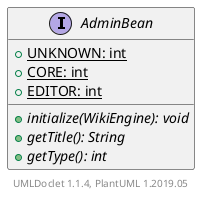 @startuml

    interface AdminBean [[AdminBean.html]] {
        {static} +UNKNOWN: int
        {static} +CORE: int
        {static} +EDITOR: int
        {abstract} +initialize(WikiEngine): void
        {abstract} +getTitle(): String
        {abstract} +getType(): int
    }


    center footer UMLDoclet 1.1.4, PlantUML 1.2019.05
@enduml
